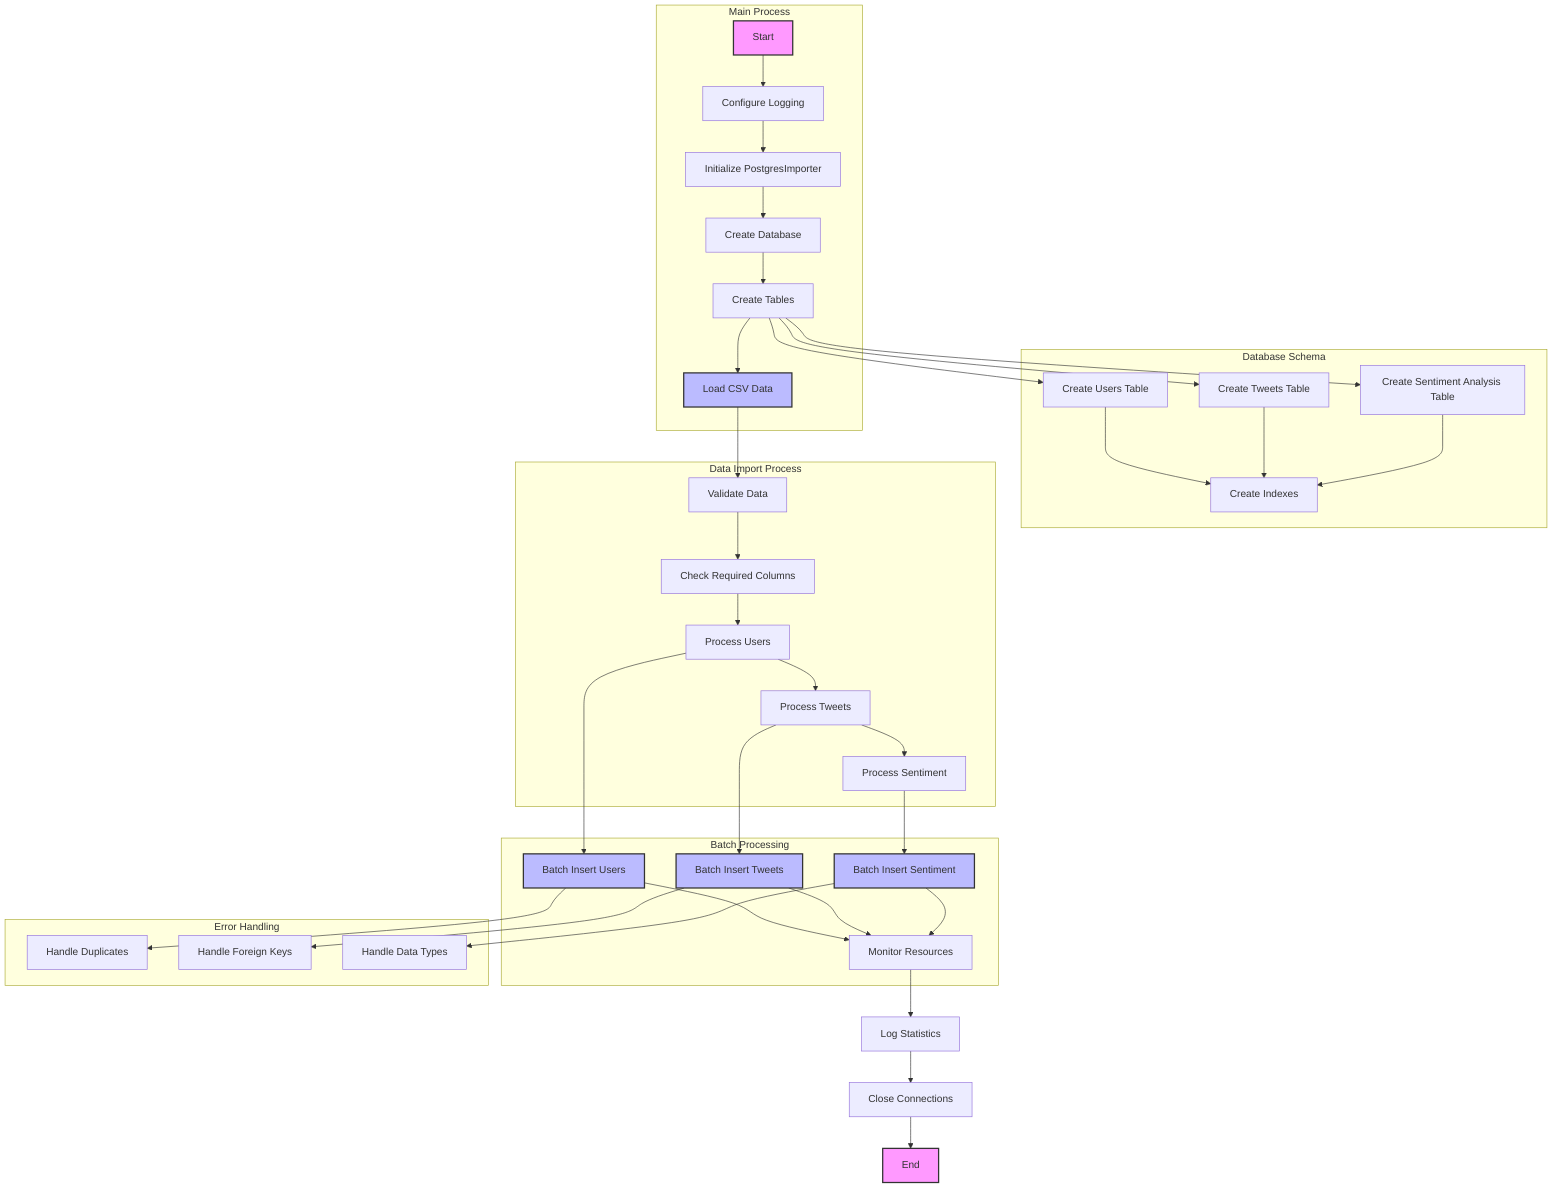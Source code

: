 flowchart TD
    subgraph Main Process
        A[Start] --> B[Configure Logging]
        B --> C[Initialize PostgresImporter]
        C --> D[Create Database]
        D --> E[Create Tables]
        E --> F[Load CSV Data]
    end

    subgraph Database Schema
        E --> T1[Create Users Table]
        E --> T2[Create Tweets Table]
        E --> T3[Create Sentiment Analysis Table]
        T1 --> I1[Create Indexes]
        T2 --> I1
        T3 --> I1
    end

    subgraph Data Import Process
        F --> G[Validate Data]
        G --> H[Check Required Columns]
        H --> J[Process Users]
        J --> K[Process Tweets]
        K --> L[Process Sentiment]
    end

    subgraph Batch Processing
        J --> M1[Batch Insert Users]
        K --> M2[Batch Insert Tweets]
        L --> M3[Batch Insert Sentiment]
        
        M1 --> N[Monitor Resources]
        M2 --> N
        M3 --> N
    end

    subgraph Error Handling
        M1 --> O[Handle Duplicates]
        M2 --> P[Handle Foreign Keys]
        M3 --> Q[Handle Data Types]
    end

    N --> R[Log Statistics]
    R --> S[Close Connections]
    S --> U[End]

    classDef process fill:#f9f,stroke:#333,stroke-width:2px
    classDef data fill:#bbf,stroke:#333,stroke-width:2px
    class A,U process
    class F,M1,M2,M3 data